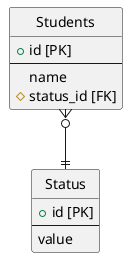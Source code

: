 @startuml

hide circle
skinparam linetype ortho

entity Students {
  + id [PK]
  --
  name
  # status_id [FK]
}

entity Status {
  + id [PK]
  --
  value
}

Students }o--|| Status

@enduml